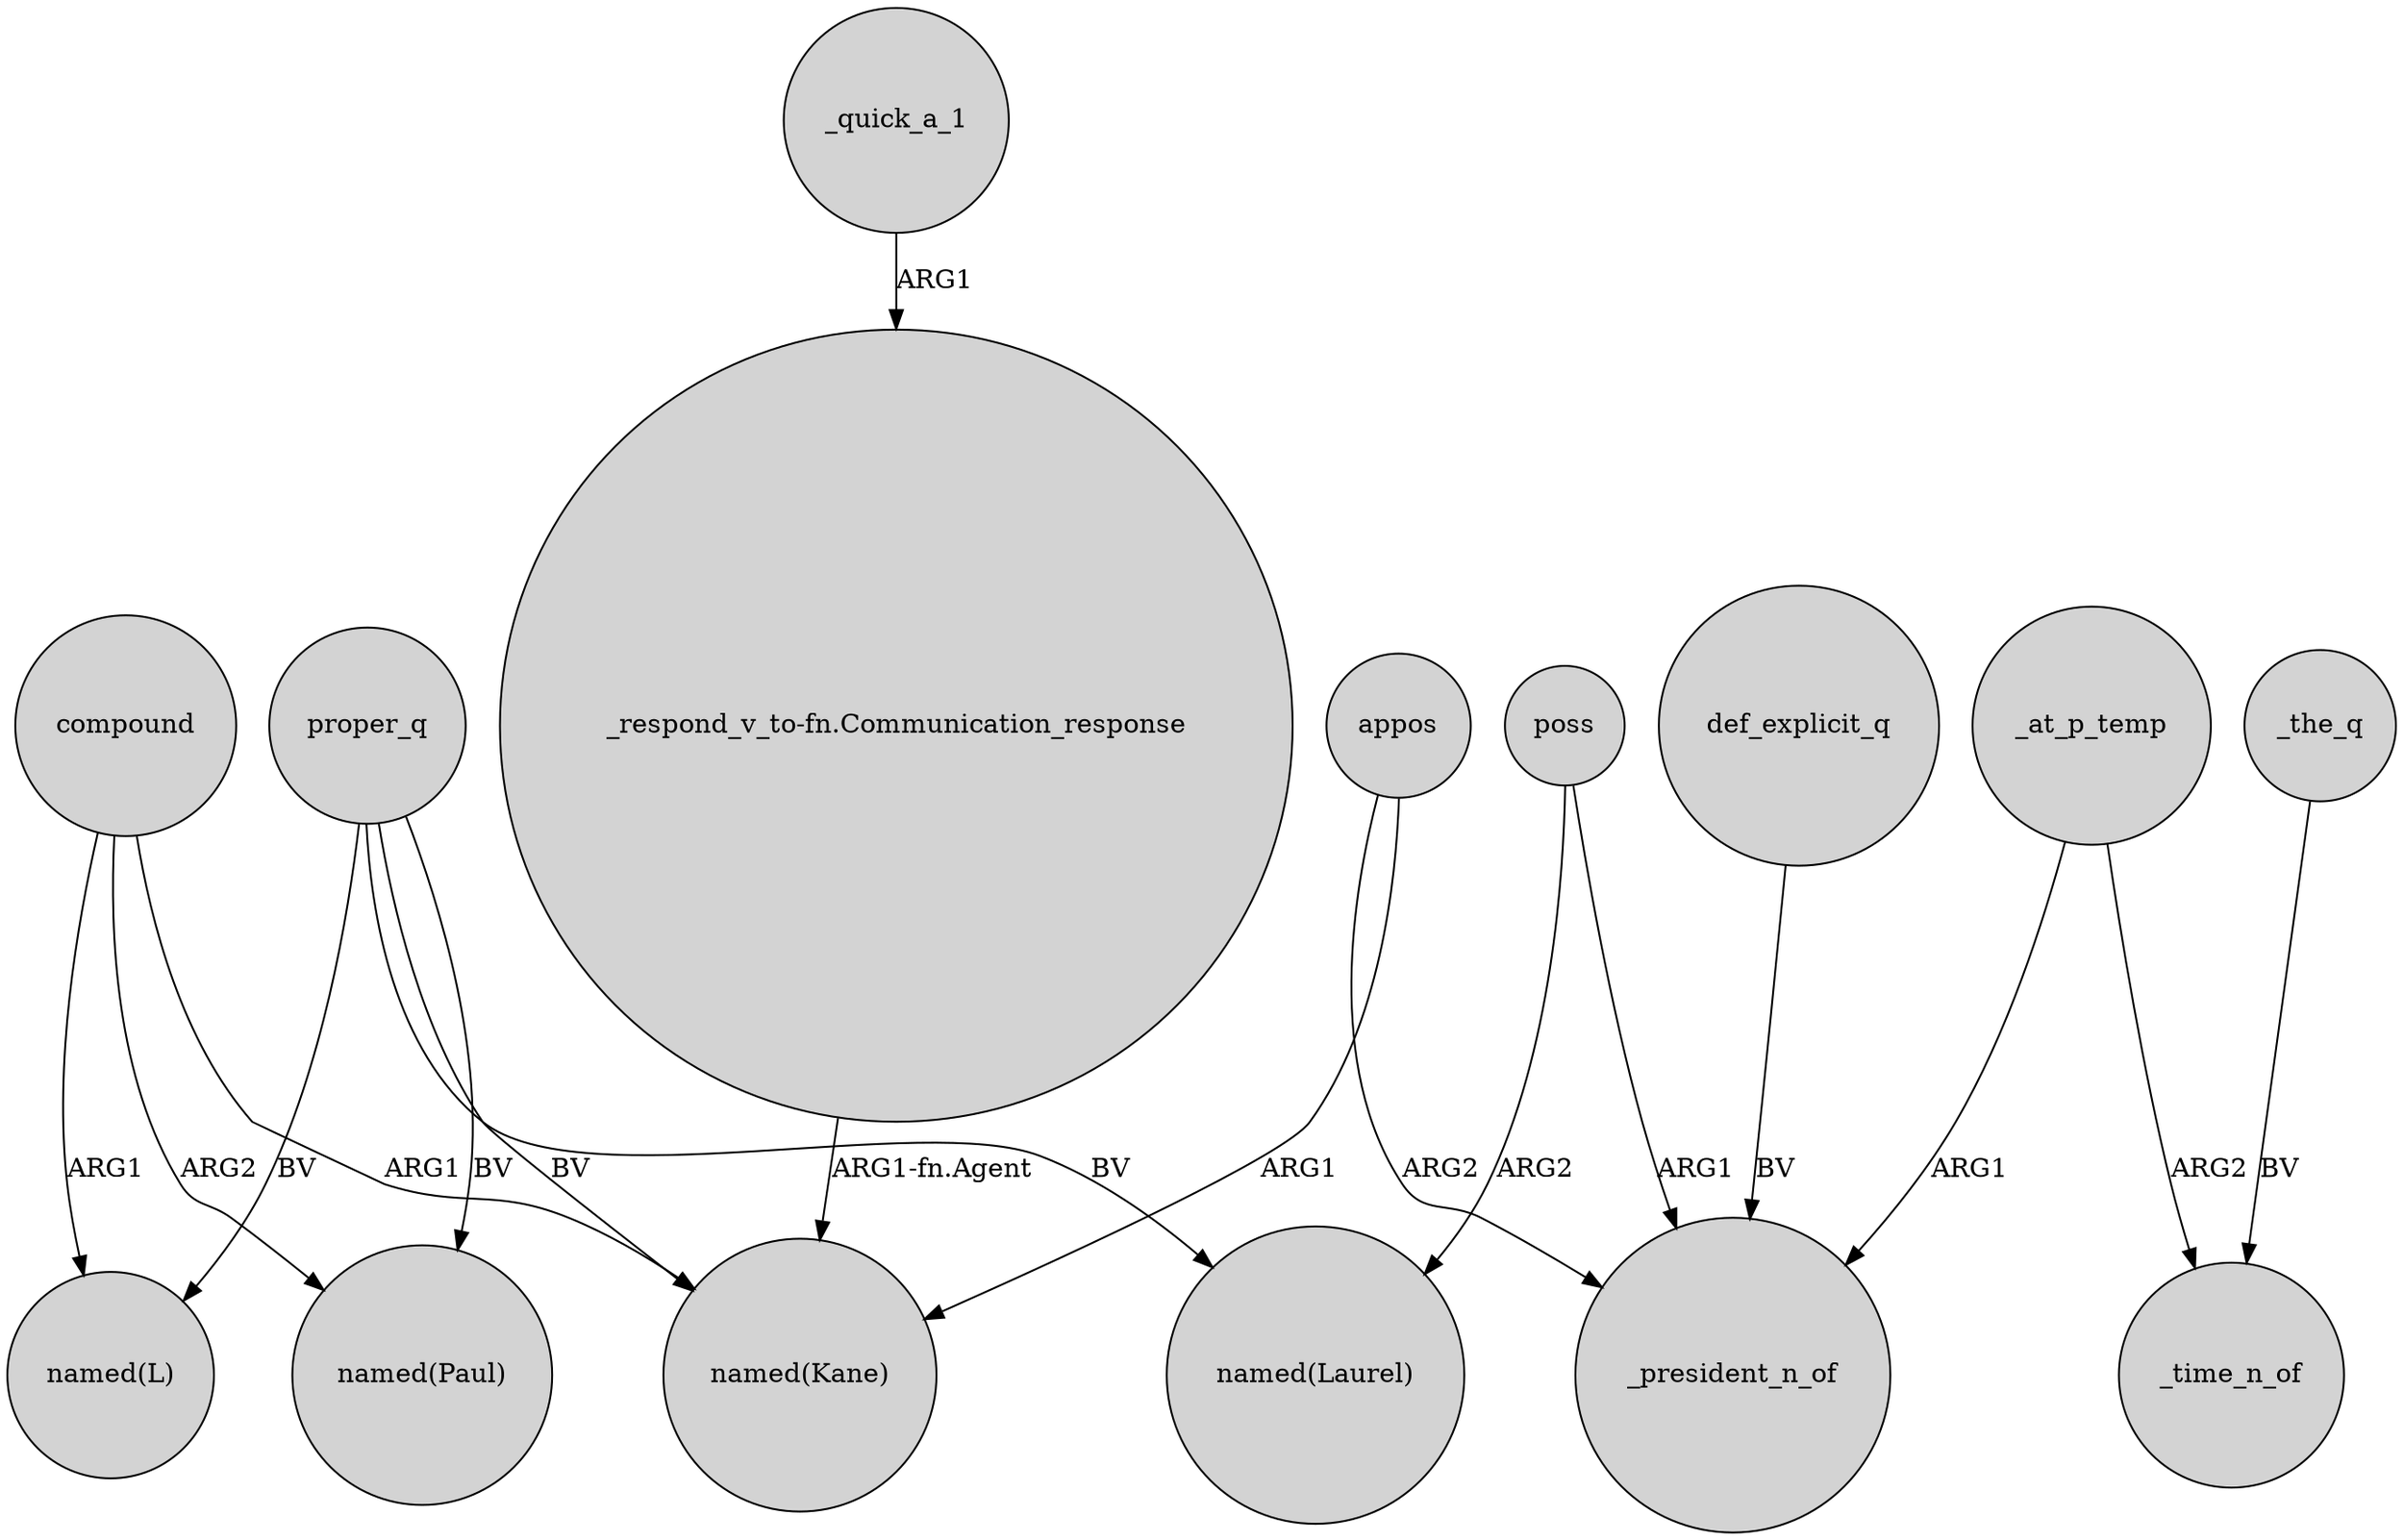 digraph {
	node [shape=circle style=filled]
	compound -> "named(Paul)" [label=ARG2]
	_the_q -> _time_n_of [label=BV]
	_at_p_temp -> _time_n_of [label=ARG2]
	compound -> "named(Kane)" [label=ARG1]
	_quick_a_1 -> "_respond_v_to-fn.Communication_response" [label=ARG1]
	proper_q -> "named(Laurel)" [label=BV]
	_at_p_temp -> _president_n_of [label=ARG1]
	compound -> "named(L)" [label=ARG1]
	proper_q -> "named(L)" [label=BV]
	"_respond_v_to-fn.Communication_response" -> "named(Kane)" [label="ARG1-fn.Agent"]
	def_explicit_q -> _president_n_of [label=BV]
	poss -> "named(Laurel)" [label=ARG2]
	proper_q -> "named(Kane)" [label=BV]
	appos -> "named(Kane)" [label=ARG1]
	proper_q -> "named(Paul)" [label=BV]
	poss -> _president_n_of [label=ARG1]
	appos -> _president_n_of [label=ARG2]
}
